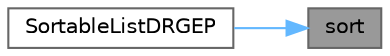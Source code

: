 digraph "sort"
{
 // LATEX_PDF_SIZE
  bgcolor="transparent";
  edge [fontname=Helvetica,fontsize=10,labelfontname=Helvetica,labelfontsize=10];
  node [fontname=Helvetica,fontsize=10,shape=box,height=0.2,width=0.4];
  rankdir="RL";
  Node1 [id="Node000001",label="sort",height=0.2,width=0.4,color="gray40", fillcolor="grey60", style="filled", fontcolor="black",tooltip=" "];
  Node1 -> Node2 [id="edge1_Node000001_Node000002",dir="back",color="steelblue1",style="solid",tooltip=" "];
  Node2 [id="Node000002",label="SortableListDRGEP",height=0.2,width=0.4,color="grey40", fillcolor="white", style="filled",URL="$classFoam_1_1SortableListDRGEP.html#ae6d32dde5e9bcd2c0fb57597efdf06d6",tooltip=" "];
}

